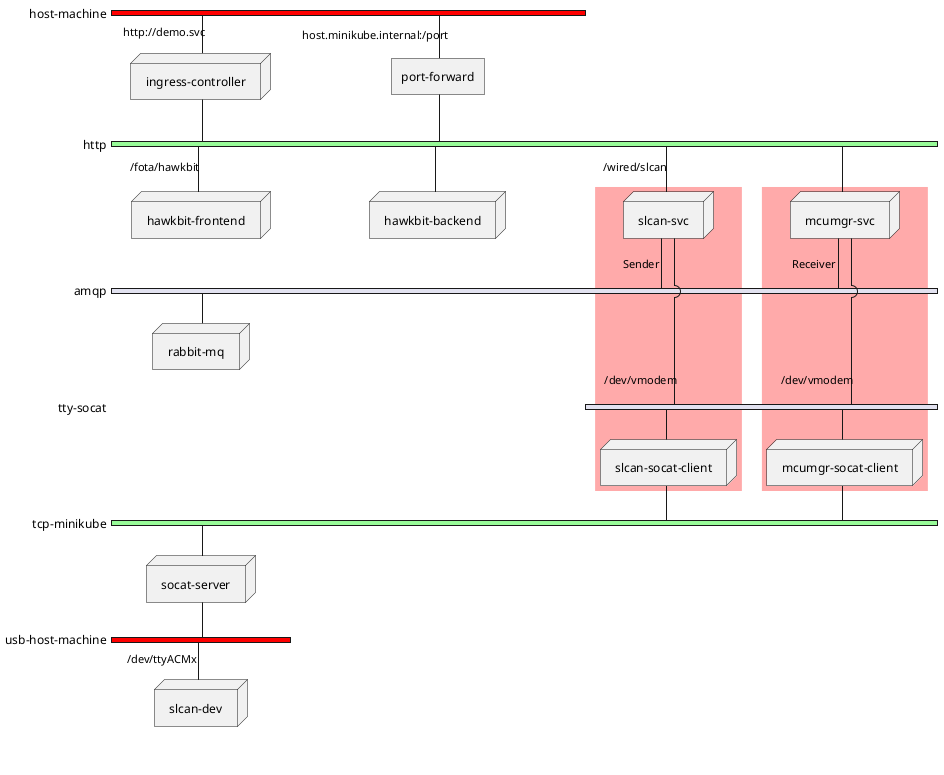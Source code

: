 @startuml demo-svc
nwdiag {

  group slcan {
    color = "#FFAAAA";
    slcan-svc
    slcan-socat-client
  }
  group mcumgr {
    color = "#FFAAAA";
    mcumgr-svc
    mcumgr-socat-client
  }
  network host-machine {
    color = "red"
    ingress-controller [address = "http://demo.svc                           ", shape = node]
    port-forward [address = "host.minikube.internal:/port                                             "]
  }
  network http {
    color = "palegreen"
    hawkbit-frontend [address = "/fota/hawkbit                        ", shape = node]
    hawkbit-backend [address = """, shape = node]
    slcan-svc [address = "/wired/slcan                      "]
    mcumgr-svc
    ingress-controller
    port-forward
  }
  network amqp {
    slcan-svc [address = "Sender ", shape = node]
    mcumgr-svc [address = "Receiver ", shape = node]
    rabbit-mq [shape = node ]
  }
  network tty-socat {
    slcan-svc [address = "/dev/vmodem                        "]
    mcumgr-svc [address = "/dev/vmodem                        "]
    slcan-socat-client [, shape = node]
    mcumgr-socat-client [, shape = node]
  }
  network tcp-minikube {
    color = "palegreen"
    slcan-socat-client
    mcumgr-socat-client
    socat-server [, shape = node]
  }
  network usb-host-machine {
    color = "red"
    socat-server
    slcan-dev [address = "/dev/ttyACMx                          ", shape = node]
  }
}
@enduml

